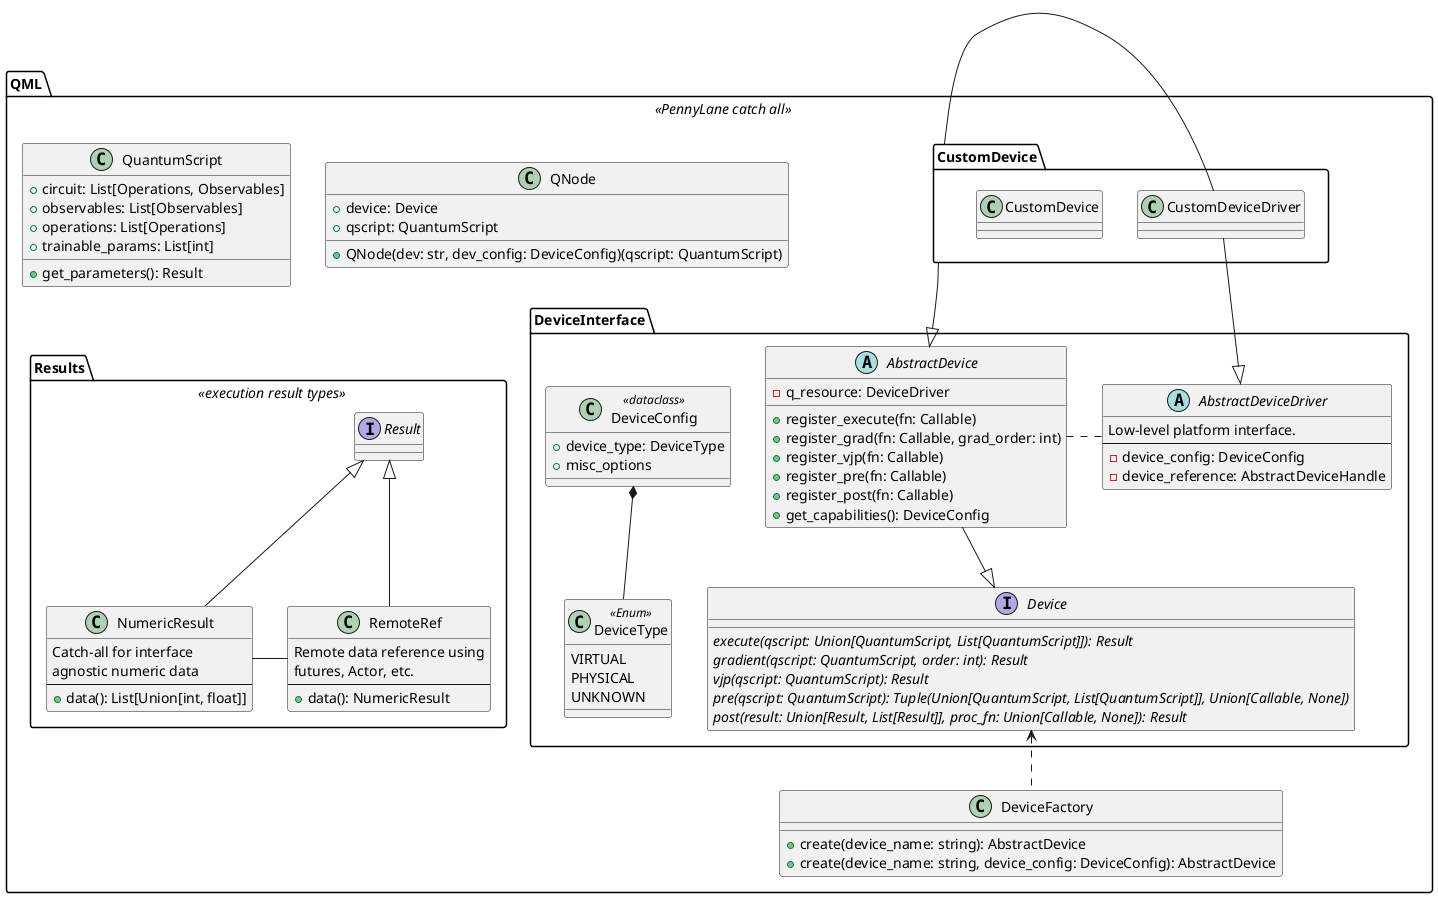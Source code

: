 @startuml

package QML <<PennyLane catch all>> {
    class QuantumScript {
        +circuit: List[Operations, Observables]
        +observables: List[Observables]
        +operations: List[Operations]
        +trainable_params: List[int]
        +get_parameters(): Result
    }

    package Results <<execution result types>>{

        interface Result

        class NumericResult{
            Catch-all for interface\nagnostic numeric data
            --
            +data(): List[Union[int, float]]
        }

        class RemoteRef{
            Remote data reference using
            futures, Actor, etc.
            --
            +data(): NumericResult
        }

    }


    class QNode {
        +device: Device
        '+runtime_manager: RTManager
        +qscript: QuantumScript
        +QNode(dev: str, dev_config: DeviceConfig)(qscript: QuantumScript) 
    }

    package DeviceInterface <<Folder>> {
        class DeviceType <<Enum>>{
            VIRTUAL
            PHYSICAL
            UNKNOWN
        }
        class DeviceConfig <<dataclass>>{
            +device_type: DeviceType
            +misc_options
        }
        abstract class AbstractDeviceDriver{
            Low-level platform interface.
            --
            -device_config: DeviceConfig
            -device_reference: AbstractDeviceHandle
        }

        interface Device{
            {abstract} execute(qscript: Union[QuantumScript, List[QuantumScript]]): Result
            {abstract} gradient(qscript: QuantumScript, order: int): Result
            {abstract} vjp(qscript: QuantumScript): Result
            {abstract} pre(qscript: QuantumScript): Tuple(Union[QuantumScript, List[QuantumScript]], Union[Callable, None])
            {abstract} post(result: Union[Result, List[Result]], proc_fn: Union[Callable, None]): Result
        }

        abstract class AbstractDevice{
            -q_resource: DeviceDriver
            '-runtime_mgr: RTManager <<optionally here or QNode>>
            +register_execute(fn: Callable)
            +register_grad(fn: Callable, grad_order: int)
            +register_vjp(fn: Callable)
            +register_pre(fn: Callable)
            +register_post(fn: Callable)
            +get_capabilities(): DeviceConfig
        }
    }

    package CustomDevice <<Folder>> {
        class CustomDeviceDriver {
        }
        class CustomDevice {
        }
    }

    'QNode ..> Device
    'QNode ..> RTManager
    'QNode ..> QuantumScript

    RemoteRef -l- NumericResult

    Result <|-- NumericResult
    Result <|-- RemoteRef

    'QuantumScript .l.> Result

    CustomDeviceDriver --|> AbstractDeviceDriver
    CustomDevice --|> AbstractDevice
    CustomDevice -r- CustomDeviceDriver

    'RuntimeExecutionConfig .r.> FnType
    'RTManager -- RuntimeExecutionConfig
    'Manager ..> DeviceFactory
    'Manager ..> AbstractDevice
    'Manager ..> Result
    'Manager ..> QuantumScript

    AbstractDevice --|> Device

    AbstractDevice .r. AbstractDeviceDriver


    DeviceConfig *-- DeviceType

    'AbstractDevice ..> Result
    'AbstractDevice *-- DeviceDriver : optional
    'DeviceDriver o-- DeviceConfig

    class DeviceFactory{
        +create(device_name: string): AbstractDevice
        +create(device_name: string, device_config: DeviceConfig): AbstractDevice
    }
    DeviceFactory .u.> Device

    Result -u[hidden]- QNode

}

@enduml
